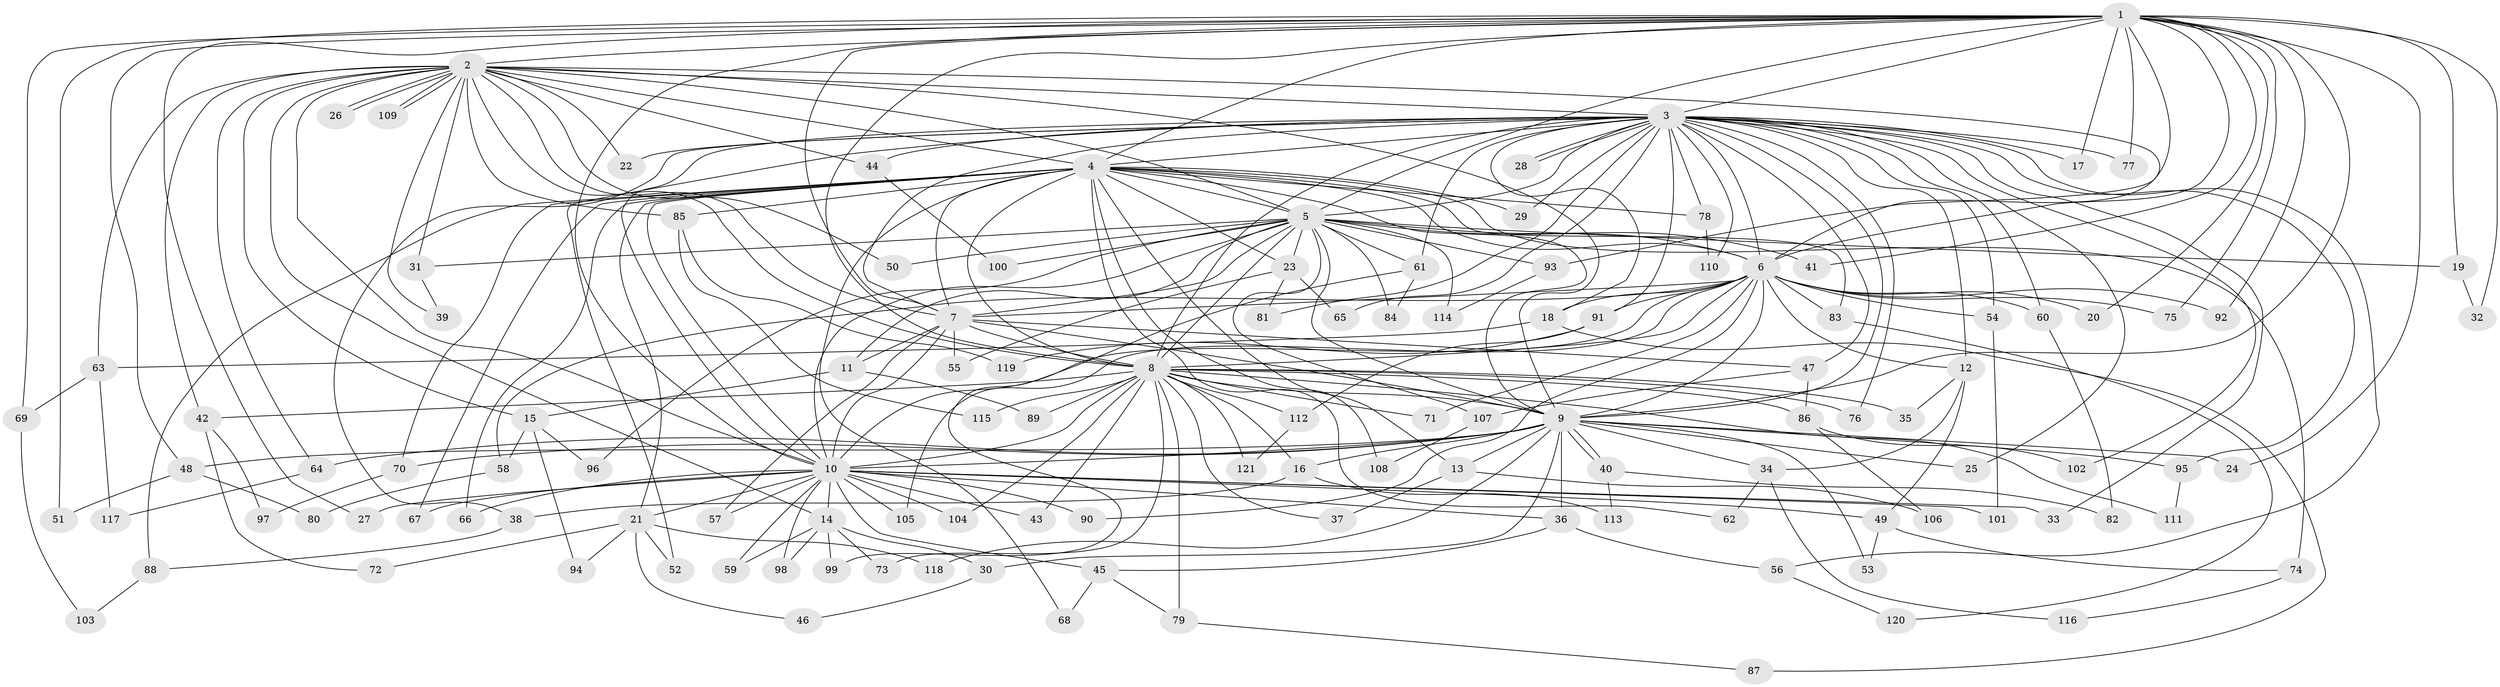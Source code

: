 // Generated by graph-tools (version 1.1) at 2025/49/03/09/25 03:49:27]
// undirected, 121 vertices, 267 edges
graph export_dot {
graph [start="1"]
  node [color=gray90,style=filled];
  1;
  2;
  3;
  4;
  5;
  6;
  7;
  8;
  9;
  10;
  11;
  12;
  13;
  14;
  15;
  16;
  17;
  18;
  19;
  20;
  21;
  22;
  23;
  24;
  25;
  26;
  27;
  28;
  29;
  30;
  31;
  32;
  33;
  34;
  35;
  36;
  37;
  38;
  39;
  40;
  41;
  42;
  43;
  44;
  45;
  46;
  47;
  48;
  49;
  50;
  51;
  52;
  53;
  54;
  55;
  56;
  57;
  58;
  59;
  60;
  61;
  62;
  63;
  64;
  65;
  66;
  67;
  68;
  69;
  70;
  71;
  72;
  73;
  74;
  75;
  76;
  77;
  78;
  79;
  80;
  81;
  82;
  83;
  84;
  85;
  86;
  87;
  88;
  89;
  90;
  91;
  92;
  93;
  94;
  95;
  96;
  97;
  98;
  99;
  100;
  101;
  102;
  103;
  104;
  105;
  106;
  107;
  108;
  109;
  110;
  111;
  112;
  113;
  114;
  115;
  116;
  117;
  118;
  119;
  120;
  121;
  1 -- 2;
  1 -- 3;
  1 -- 4;
  1 -- 5;
  1 -- 6;
  1 -- 7;
  1 -- 8;
  1 -- 9;
  1 -- 10;
  1 -- 17;
  1 -- 19;
  1 -- 20;
  1 -- 24;
  1 -- 27;
  1 -- 32;
  1 -- 41;
  1 -- 48;
  1 -- 51;
  1 -- 69;
  1 -- 75;
  1 -- 77;
  1 -- 92;
  1 -- 93;
  2 -- 3;
  2 -- 4;
  2 -- 5;
  2 -- 6;
  2 -- 7;
  2 -- 8;
  2 -- 9;
  2 -- 10;
  2 -- 14;
  2 -- 15;
  2 -- 22;
  2 -- 26;
  2 -- 26;
  2 -- 31;
  2 -- 39;
  2 -- 42;
  2 -- 44;
  2 -- 50;
  2 -- 63;
  2 -- 64;
  2 -- 85;
  2 -- 109;
  2 -- 109;
  3 -- 4;
  3 -- 5;
  3 -- 6;
  3 -- 7;
  3 -- 8;
  3 -- 9;
  3 -- 10;
  3 -- 12;
  3 -- 17;
  3 -- 18;
  3 -- 22;
  3 -- 25;
  3 -- 28;
  3 -- 28;
  3 -- 29;
  3 -- 33;
  3 -- 38;
  3 -- 44;
  3 -- 47;
  3 -- 52;
  3 -- 54;
  3 -- 56;
  3 -- 60;
  3 -- 61;
  3 -- 65;
  3 -- 76;
  3 -- 77;
  3 -- 78;
  3 -- 81;
  3 -- 91;
  3 -- 95;
  3 -- 102;
  3 -- 110;
  4 -- 5;
  4 -- 6;
  4 -- 7;
  4 -- 8;
  4 -- 9;
  4 -- 10;
  4 -- 13;
  4 -- 21;
  4 -- 23;
  4 -- 29;
  4 -- 62;
  4 -- 66;
  4 -- 67;
  4 -- 68;
  4 -- 70;
  4 -- 74;
  4 -- 78;
  4 -- 83;
  4 -- 85;
  4 -- 88;
  4 -- 108;
  5 -- 6;
  5 -- 7;
  5 -- 8;
  5 -- 9;
  5 -- 10;
  5 -- 11;
  5 -- 19;
  5 -- 23;
  5 -- 31;
  5 -- 41;
  5 -- 50;
  5 -- 61;
  5 -- 84;
  5 -- 93;
  5 -- 96;
  5 -- 100;
  5 -- 107;
  5 -- 114;
  6 -- 7;
  6 -- 8;
  6 -- 9;
  6 -- 10;
  6 -- 12;
  6 -- 18;
  6 -- 20;
  6 -- 54;
  6 -- 58;
  6 -- 60;
  6 -- 71;
  6 -- 75;
  6 -- 83;
  6 -- 90;
  6 -- 91;
  6 -- 92;
  6 -- 105;
  7 -- 8;
  7 -- 9;
  7 -- 10;
  7 -- 11;
  7 -- 47;
  7 -- 55;
  7 -- 57;
  8 -- 9;
  8 -- 10;
  8 -- 16;
  8 -- 35;
  8 -- 37;
  8 -- 42;
  8 -- 43;
  8 -- 71;
  8 -- 73;
  8 -- 76;
  8 -- 79;
  8 -- 86;
  8 -- 89;
  8 -- 104;
  8 -- 111;
  8 -- 112;
  8 -- 115;
  8 -- 121;
  9 -- 10;
  9 -- 13;
  9 -- 16;
  9 -- 24;
  9 -- 25;
  9 -- 30;
  9 -- 34;
  9 -- 36;
  9 -- 40;
  9 -- 40;
  9 -- 48;
  9 -- 53;
  9 -- 64;
  9 -- 70;
  9 -- 95;
  9 -- 118;
  10 -- 14;
  10 -- 21;
  10 -- 27;
  10 -- 33;
  10 -- 36;
  10 -- 43;
  10 -- 45;
  10 -- 49;
  10 -- 57;
  10 -- 59;
  10 -- 66;
  10 -- 67;
  10 -- 90;
  10 -- 98;
  10 -- 101;
  10 -- 104;
  10 -- 105;
  11 -- 15;
  11 -- 89;
  12 -- 34;
  12 -- 35;
  12 -- 49;
  13 -- 37;
  13 -- 106;
  14 -- 30;
  14 -- 59;
  14 -- 73;
  14 -- 98;
  14 -- 99;
  15 -- 58;
  15 -- 94;
  15 -- 96;
  16 -- 38;
  16 -- 113;
  18 -- 63;
  18 -- 87;
  19 -- 32;
  21 -- 46;
  21 -- 52;
  21 -- 72;
  21 -- 94;
  21 -- 118;
  23 -- 55;
  23 -- 65;
  23 -- 81;
  30 -- 46;
  31 -- 39;
  34 -- 62;
  34 -- 116;
  36 -- 45;
  36 -- 56;
  38 -- 88;
  40 -- 82;
  40 -- 113;
  42 -- 72;
  42 -- 97;
  44 -- 100;
  45 -- 68;
  45 -- 79;
  47 -- 86;
  47 -- 107;
  48 -- 51;
  48 -- 80;
  49 -- 53;
  49 -- 74;
  54 -- 101;
  56 -- 120;
  58 -- 80;
  60 -- 82;
  61 -- 84;
  61 -- 99;
  63 -- 69;
  63 -- 117;
  64 -- 117;
  69 -- 103;
  70 -- 97;
  74 -- 116;
  78 -- 110;
  79 -- 87;
  83 -- 120;
  85 -- 115;
  85 -- 119;
  86 -- 102;
  86 -- 106;
  88 -- 103;
  91 -- 112;
  91 -- 119;
  93 -- 114;
  95 -- 111;
  107 -- 108;
  112 -- 121;
}
